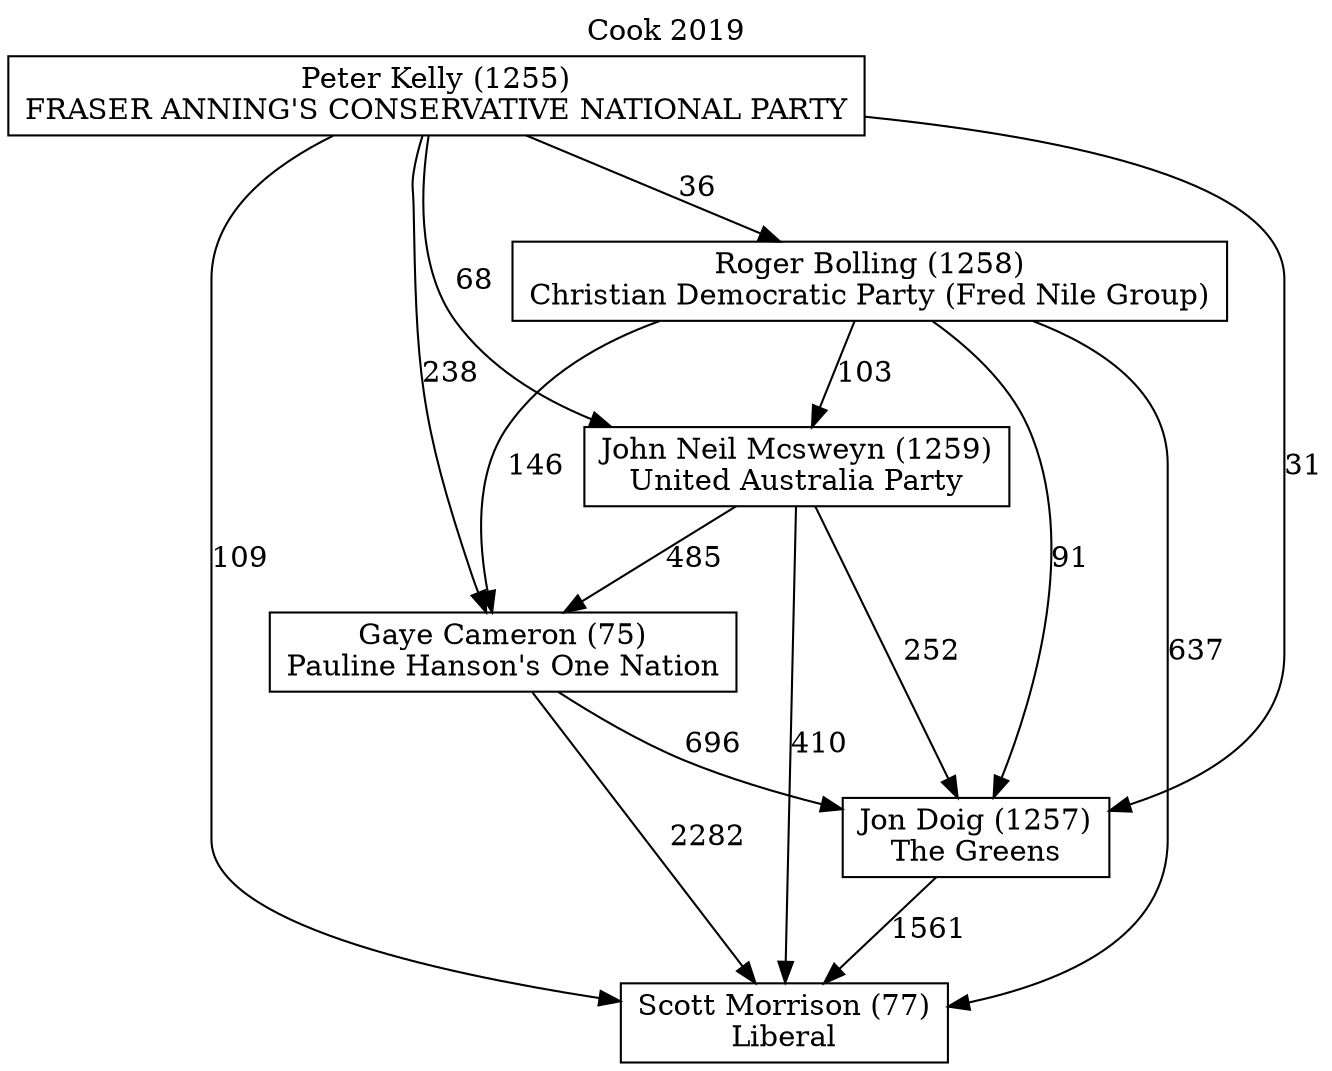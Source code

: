 // House preference flow
digraph "Scott Morrison (77)_Cook_2019" {
	graph [label="Cook 2019" labelloc=t mclimit=10]
	node [shape=box]
	"Scott Morrison (77)" [label="Scott Morrison (77)
Liberal"]
	"Jon Doig (1257)" [label="Jon Doig (1257)
The Greens"]
	"Gaye Cameron (75)" [label="Gaye Cameron (75)
Pauline Hanson's One Nation"]
	"John Neil Mcsweyn (1259)" [label="John Neil Mcsweyn (1259)
United Australia Party"]
	"Roger Bolling (1258)" [label="Roger Bolling (1258)
Christian Democratic Party (Fred Nile Group)"]
	"Peter Kelly (1255)" [label="Peter Kelly (1255)
FRASER ANNING'S CONSERVATIVE NATIONAL PARTY"]
	"Jon Doig (1257)" -> "Scott Morrison (77)" [label=1561]
	"Gaye Cameron (75)" -> "Jon Doig (1257)" [label=696]
	"John Neil Mcsweyn (1259)" -> "Gaye Cameron (75)" [label=485]
	"Roger Bolling (1258)" -> "John Neil Mcsweyn (1259)" [label=103]
	"Peter Kelly (1255)" -> "Roger Bolling (1258)" [label=36]
	"Gaye Cameron (75)" -> "Scott Morrison (77)" [label=2282]
	"John Neil Mcsweyn (1259)" -> "Scott Morrison (77)" [label=410]
	"Roger Bolling (1258)" -> "Scott Morrison (77)" [label=637]
	"Peter Kelly (1255)" -> "Scott Morrison (77)" [label=109]
	"Peter Kelly (1255)" -> "John Neil Mcsweyn (1259)" [label=68]
	"Roger Bolling (1258)" -> "Gaye Cameron (75)" [label=146]
	"Peter Kelly (1255)" -> "Gaye Cameron (75)" [label=238]
	"John Neil Mcsweyn (1259)" -> "Jon Doig (1257)" [label=252]
	"Roger Bolling (1258)" -> "Jon Doig (1257)" [label=91]
	"Peter Kelly (1255)" -> "Jon Doig (1257)" [label=31]
}
